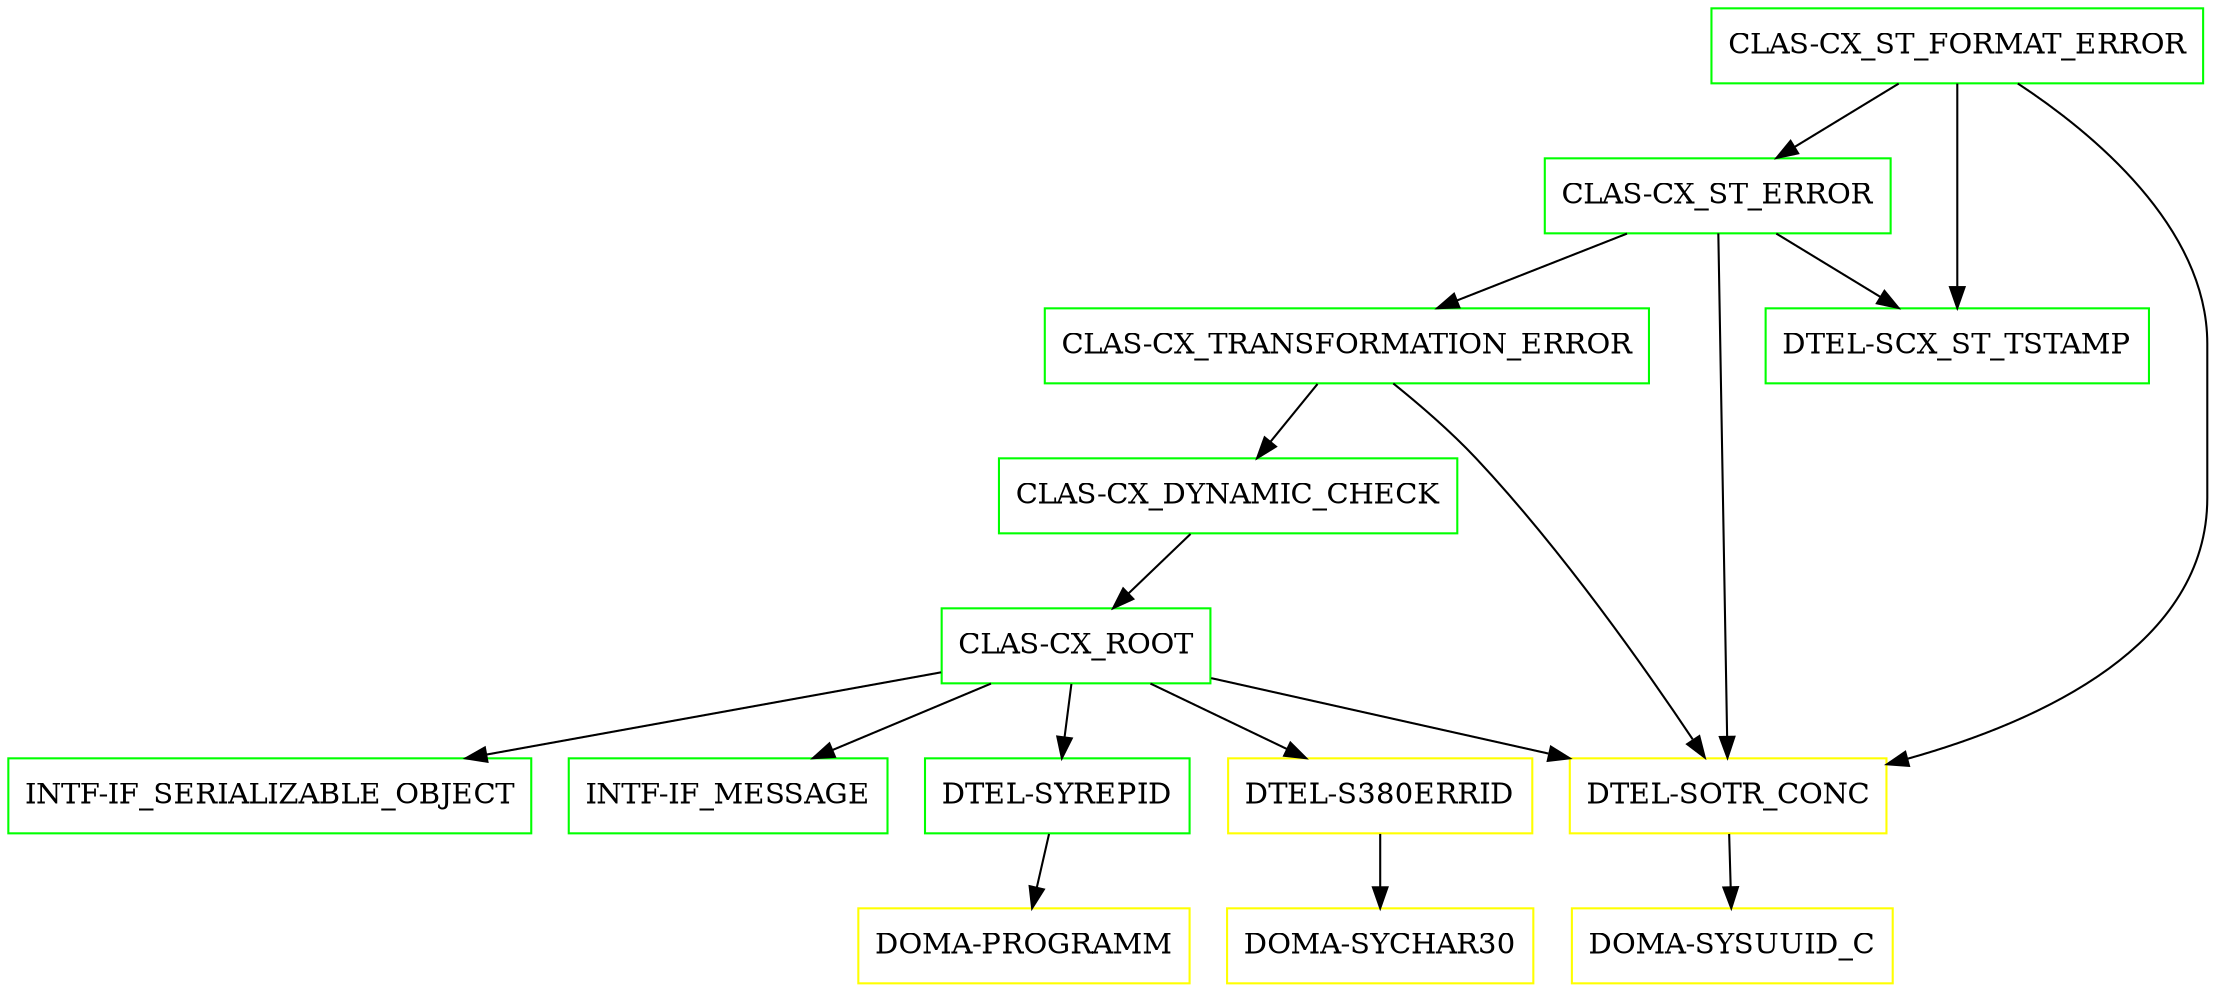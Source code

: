 digraph G {
  "CLAS-CX_ST_FORMAT_ERROR" [shape=box,color=green];
  "CLAS-CX_ST_ERROR" [shape=box,color=green,URL="./CLAS_CX_ST_ERROR.html"];
  "CLAS-CX_TRANSFORMATION_ERROR" [shape=box,color=green,URL="./CLAS_CX_TRANSFORMATION_ERROR.html"];
  "CLAS-CX_DYNAMIC_CHECK" [shape=box,color=green,URL="./CLAS_CX_DYNAMIC_CHECK.html"];
  "CLAS-CX_ROOT" [shape=box,color=green,URL="./CLAS_CX_ROOT.html"];
  "INTF-IF_SERIALIZABLE_OBJECT" [shape=box,color=green,URL="./INTF_IF_SERIALIZABLE_OBJECT.html"];
  "INTF-IF_MESSAGE" [shape=box,color=green,URL="./INTF_IF_MESSAGE.html"];
  "DTEL-SYREPID" [shape=box,color=green,URL="./DTEL_SYREPID.html"];
  "DOMA-PROGRAMM" [shape=box,color=yellow,URL="./DOMA_PROGRAMM.html"];
  "DTEL-S380ERRID" [shape=box,color=yellow,URL="./DTEL_S380ERRID.html"];
  "DOMA-SYCHAR30" [shape=box,color=yellow,URL="./DOMA_SYCHAR30.html"];
  "DTEL-SOTR_CONC" [shape=box,color=yellow,URL="./DTEL_SOTR_CONC.html"];
  "DOMA-SYSUUID_C" [shape=box,color=yellow,URL="./DOMA_SYSUUID_C.html"];
  "DTEL-SCX_ST_TSTAMP" [shape=box,color=green,URL="./DTEL_SCX_ST_TSTAMP.html"];
  "CLAS-CX_ST_FORMAT_ERROR" -> "DTEL-SOTR_CONC";
  "CLAS-CX_ST_FORMAT_ERROR" -> "DTEL-SCX_ST_TSTAMP";
  "CLAS-CX_ST_FORMAT_ERROR" -> "CLAS-CX_ST_ERROR";
  "CLAS-CX_ST_ERROR" -> "DTEL-SOTR_CONC";
  "CLAS-CX_ST_ERROR" -> "DTEL-SCX_ST_TSTAMP";
  "CLAS-CX_ST_ERROR" -> "CLAS-CX_TRANSFORMATION_ERROR";
  "CLAS-CX_TRANSFORMATION_ERROR" -> "DTEL-SOTR_CONC";
  "CLAS-CX_TRANSFORMATION_ERROR" -> "CLAS-CX_DYNAMIC_CHECK";
  "CLAS-CX_DYNAMIC_CHECK" -> "CLAS-CX_ROOT";
  "CLAS-CX_ROOT" -> "DTEL-SOTR_CONC";
  "CLAS-CX_ROOT" -> "DTEL-S380ERRID";
  "CLAS-CX_ROOT" -> "DTEL-SYREPID";
  "CLAS-CX_ROOT" -> "INTF-IF_MESSAGE";
  "CLAS-CX_ROOT" -> "INTF-IF_SERIALIZABLE_OBJECT";
  "DTEL-SYREPID" -> "DOMA-PROGRAMM";
  "DTEL-S380ERRID" -> "DOMA-SYCHAR30";
  "DTEL-SOTR_CONC" -> "DOMA-SYSUUID_C";
}
